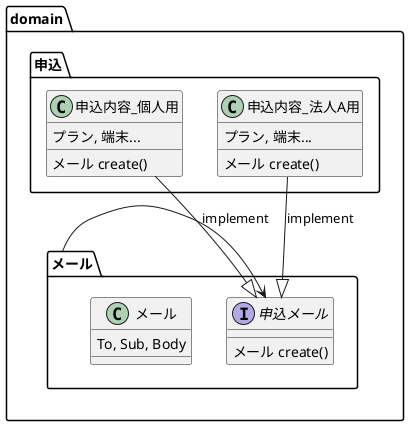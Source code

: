 @startuml

package domain {
  package 申込 {
    class 申込内容_個人用 {
      プラン, 端末...
      メール create()
    }
    class 申込内容_法人A用 {
      プラン, 端末...
      メール create()
    }
  }
  package メール {
    class メール {
      To, Sub, Body
    }
    interface 申込メール {
      メール create()
    }
  }
  申込内容_個人用 -d-|> 申込メール : implement
  申込内容_法人A用 -d-|> 申込メール : implement
  メール -r-> 申込メール
}

' body とかの組み立てがメール側になった
' 法人B が増えるとメールも改修が必要
' メールが変わっても個人や法人Aは直さなくて済む（Mail は被依存がないので影響は与えない）
' getter が必要

' メリット: 一番は new Mail が mail.domain になったこと
' デメリット: getter が必要
' 選択材料: foo より Mail が変わりやすい

@enduml